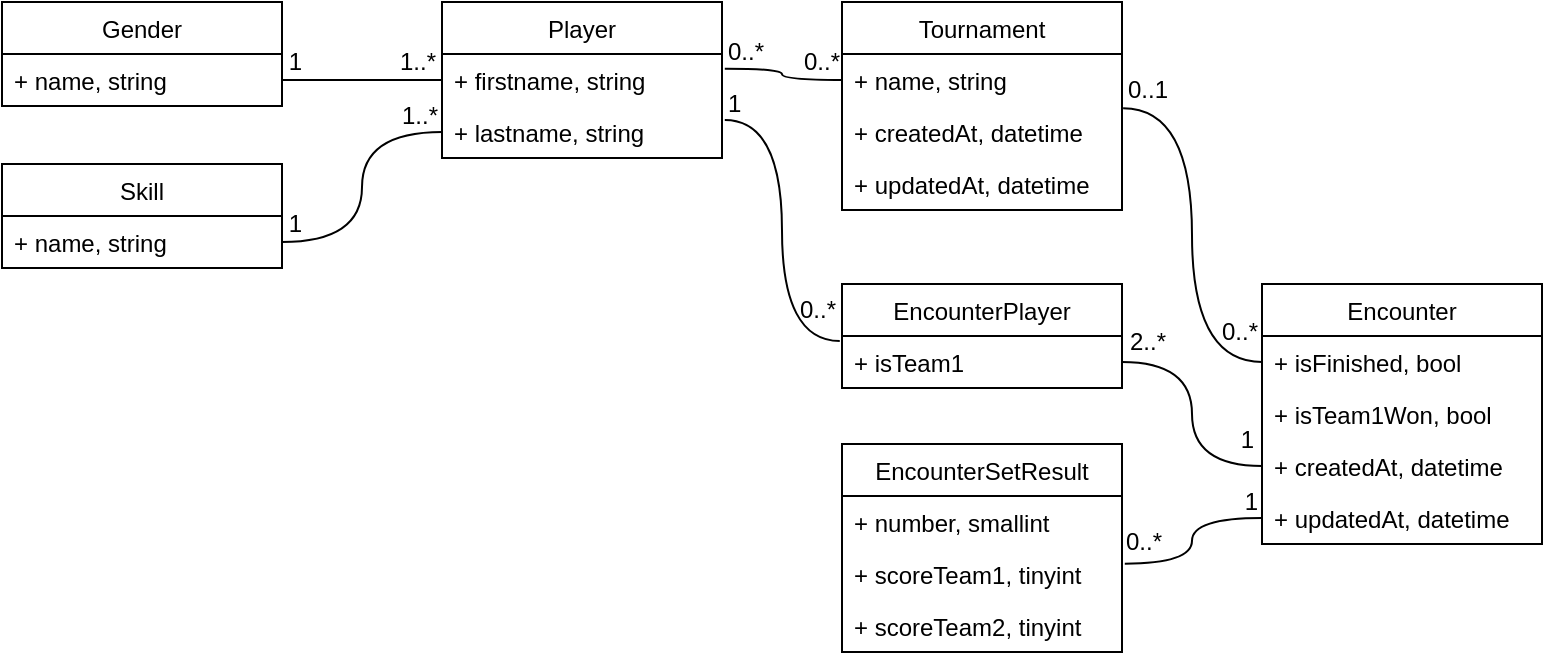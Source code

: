 <mxfile>
    <diagram id="oGp_z6QDTJdw86T1hbBg" name="Page-1">
        <mxGraphModel dx="1067" dy="531" grid="1" gridSize="10" guides="1" tooltips="1" connect="1" arrows="1" fold="1" page="1" pageScale="1" pageWidth="850" pageHeight="1100" math="0" shadow="0">
            <root>
                <mxCell id="0"/>
                <mxCell id="1" parent="0"/>
                <mxCell id="14" value="Player" style="swimlane;fontStyle=0;childLayout=stackLayout;horizontal=1;startSize=26;fillColor=none;horizontalStack=0;resizeParent=1;resizeParentMax=0;resizeLast=0;collapsible=1;marginBottom=0;" parent="1" vertex="1">
                    <mxGeometry x="261" y="29" width="140" height="78" as="geometry">
                        <mxRectangle x="100" y="150" width="70" height="30" as="alternateBounds"/>
                    </mxGeometry>
                </mxCell>
                <mxCell id="15" value="+ firstname, string" style="text;strokeColor=none;fillColor=none;align=left;verticalAlign=top;spacingLeft=4;spacingRight=4;overflow=hidden;rotatable=0;points=[[0,0.5],[1,0.5]];portConstraint=eastwest;" parent="14" vertex="1">
                    <mxGeometry y="26" width="140" height="26" as="geometry"/>
                </mxCell>
                <mxCell id="16" value="+ lastname, string" style="text;strokeColor=none;fillColor=none;align=left;verticalAlign=top;spacingLeft=4;spacingRight=4;overflow=hidden;rotatable=0;points=[[0,0.5],[1,0.5]];portConstraint=eastwest;" parent="14" vertex="1">
                    <mxGeometry y="52" width="140" height="26" as="geometry"/>
                </mxCell>
                <mxCell id="20" value="Encounter" style="swimlane;fontStyle=0;childLayout=stackLayout;horizontal=1;startSize=26;fillColor=none;horizontalStack=0;resizeParent=1;resizeParentMax=0;resizeLast=0;collapsible=1;marginBottom=0;" parent="1" vertex="1">
                    <mxGeometry x="671" y="170" width="140" height="130" as="geometry"/>
                </mxCell>
                <mxCell id="40" value="+ isFinished, bool" style="text;strokeColor=none;fillColor=none;align=left;verticalAlign=top;spacingLeft=4;spacingRight=4;overflow=hidden;rotatable=0;points=[[0,0.5],[1,0.5]];portConstraint=eastwest;" parent="20" vertex="1">
                    <mxGeometry y="26" width="140" height="26" as="geometry"/>
                </mxCell>
                <mxCell id="84" value="+ isTeam1Won, bool" style="text;strokeColor=none;fillColor=none;align=left;verticalAlign=top;spacingLeft=4;spacingRight=4;overflow=hidden;rotatable=0;points=[[0,0.5],[1,0.5]];portConstraint=eastwest;" parent="20" vertex="1">
                    <mxGeometry y="52" width="140" height="26" as="geometry"/>
                </mxCell>
                <mxCell id="30" value="+ createdAt, datetime" style="text;strokeColor=none;fillColor=none;align=left;verticalAlign=top;spacingLeft=4;spacingRight=4;overflow=hidden;rotatable=0;points=[[0,0.5],[1,0.5]];portConstraint=eastwest;" parent="20" vertex="1">
                    <mxGeometry y="78" width="140" height="26" as="geometry"/>
                </mxCell>
                <mxCell id="31" value="+ updatedAt, datetime" style="text;strokeColor=none;fillColor=none;align=left;verticalAlign=top;spacingLeft=4;spacingRight=4;overflow=hidden;rotatable=0;points=[[0,0.5],[1,0.5]];portConstraint=eastwest;" parent="20" vertex="1">
                    <mxGeometry y="104" width="140" height="26" as="geometry"/>
                </mxCell>
                <mxCell id="24" value="EncounterSetResult" style="swimlane;fontStyle=0;childLayout=stackLayout;horizontal=1;startSize=26;fillColor=none;horizontalStack=0;resizeParent=1;resizeParentMax=0;resizeLast=0;collapsible=1;marginBottom=0;" parent="1" vertex="1">
                    <mxGeometry x="461" y="250" width="140" height="104" as="geometry"/>
                </mxCell>
                <mxCell id="25" value="+ number, smallint" style="text;strokeColor=none;fillColor=none;align=left;verticalAlign=top;spacingLeft=4;spacingRight=4;overflow=hidden;rotatable=0;points=[[0,0.5],[1,0.5]];portConstraint=eastwest;" parent="24" vertex="1">
                    <mxGeometry y="26" width="140" height="26" as="geometry"/>
                </mxCell>
                <mxCell id="26" value="+ scoreTeam1, tinyint" style="text;strokeColor=none;fillColor=none;align=left;verticalAlign=top;spacingLeft=4;spacingRight=4;overflow=hidden;rotatable=0;points=[[0,0.5],[1,0.5]];portConstraint=eastwest;" parent="24" vertex="1">
                    <mxGeometry y="52" width="140" height="26" as="geometry"/>
                </mxCell>
                <mxCell id="27" value="+ scoreTeam2, tinyint" style="text;strokeColor=none;fillColor=none;align=left;verticalAlign=top;spacingLeft=4;spacingRight=4;overflow=hidden;rotatable=0;points=[[0,0.5],[1,0.5]];portConstraint=eastwest;" parent="24" vertex="1">
                    <mxGeometry y="78" width="140" height="26" as="geometry"/>
                </mxCell>
                <mxCell id="32" value="Tournament" style="swimlane;fontStyle=0;childLayout=stackLayout;horizontal=1;startSize=26;fillColor=none;horizontalStack=0;resizeParent=1;resizeParentMax=0;resizeLast=0;collapsible=1;marginBottom=0;" parent="1" vertex="1">
                    <mxGeometry x="461" y="29" width="140" height="104" as="geometry"/>
                </mxCell>
                <mxCell id="33" value="+ name, string" style="text;strokeColor=none;fillColor=none;align=left;verticalAlign=top;spacingLeft=4;spacingRight=4;overflow=hidden;rotatable=0;points=[[0,0.5],[1,0.5]];portConstraint=eastwest;" parent="32" vertex="1">
                    <mxGeometry y="26" width="140" height="26" as="geometry"/>
                </mxCell>
                <mxCell id="35" value="+ createdAt, datetime" style="text;strokeColor=none;fillColor=none;align=left;verticalAlign=top;spacingLeft=4;spacingRight=4;overflow=hidden;rotatable=0;points=[[0,0.5],[1,0.5]];portConstraint=eastwest;" parent="32" vertex="1">
                    <mxGeometry y="52" width="140" height="26" as="geometry"/>
                </mxCell>
                <mxCell id="38" value="+ updatedAt, datetime" style="text;strokeColor=none;fillColor=none;align=left;verticalAlign=top;spacingLeft=4;spacingRight=4;overflow=hidden;rotatable=0;points=[[0,0.5],[1,0.5]];portConstraint=eastwest;" parent="32" vertex="1">
                    <mxGeometry y="78" width="140" height="26" as="geometry"/>
                </mxCell>
                <mxCell id="43" value="EncounterPlayer" style="swimlane;fontStyle=0;childLayout=stackLayout;horizontal=1;startSize=26;fillColor=none;horizontalStack=0;resizeParent=1;resizeParentMax=0;resizeLast=0;collapsible=1;marginBottom=0;" parent="1" vertex="1">
                    <mxGeometry x="461" y="170" width="140" height="52" as="geometry"/>
                </mxCell>
                <mxCell id="44" value="+ isTeam1" style="text;strokeColor=none;fillColor=none;align=left;verticalAlign=top;spacingLeft=4;spacingRight=4;overflow=hidden;rotatable=0;points=[[0,0.5],[1,0.5]];portConstraint=eastwest;" parent="43" vertex="1">
                    <mxGeometry y="26" width="140" height="26" as="geometry"/>
                </mxCell>
                <mxCell id="61" value="" style="endArrow=none;html=1;rounded=0;align=center;verticalAlign=top;endFill=0;labelBackgroundColor=none;exitX=0;exitY=0.5;exitDx=0;exitDy=0;edgeStyle=orthogonalEdgeStyle;curved=1;" parent="1" source="16" target="86" edge="1">
                    <mxGeometry relative="1" as="geometry">
                        <mxPoint x="331" y="10.0" as="sourcePoint"/>
                        <mxPoint x="211.6" y="197.36" as="targetPoint"/>
                    </mxGeometry>
                </mxCell>
                <mxCell id="62" value="1..*" style="resizable=0;html=1;align=left;verticalAlign=top;labelBackgroundColor=none;" parent="61" connectable="0" vertex="1">
                    <mxGeometry x="-1" relative="1" as="geometry">
                        <mxPoint x="-22" y="-22" as="offset"/>
                    </mxGeometry>
                </mxCell>
                <mxCell id="63" value="1" style="resizable=0;html=1;align=right;verticalAlign=top;labelBackgroundColor=none;" parent="61" connectable="0" vertex="1">
                    <mxGeometry x="1" relative="1" as="geometry">
                        <mxPoint x="10" y="-23" as="offset"/>
                    </mxGeometry>
                </mxCell>
                <mxCell id="64" value="" style="endArrow=none;html=1;rounded=0;align=center;verticalAlign=top;endFill=0;labelBackgroundColor=none;exitX=0;exitY=0.5;exitDx=0;exitDy=0;edgeStyle=orthogonalEdgeStyle;curved=1;" parent="1" source="15" target="89" edge="1">
                    <mxGeometry relative="1" as="geometry">
                        <mxPoint x="361.84" y="54.586" as="sourcePoint"/>
                        <mxPoint x="213.2" y="95.7" as="targetPoint"/>
                    </mxGeometry>
                </mxCell>
                <mxCell id="65" value="1..*" style="resizable=0;html=1;align=left;verticalAlign=top;labelBackgroundColor=none;" parent="64" connectable="0" vertex="1">
                    <mxGeometry x="-1" relative="1" as="geometry">
                        <mxPoint x="-23" y="-23" as="offset"/>
                    </mxGeometry>
                </mxCell>
                <mxCell id="66" value="1" style="resizable=0;html=1;align=right;verticalAlign=top;labelBackgroundColor=none;" parent="64" connectable="0" vertex="1">
                    <mxGeometry x="1" relative="1" as="geometry">
                        <mxPoint x="10" y="-23" as="offset"/>
                    </mxGeometry>
                </mxCell>
                <mxCell id="67" value="" style="endArrow=none;html=1;rounded=0;align=center;verticalAlign=top;endFill=0;labelBackgroundColor=none;exitX=1.01;exitY=0.282;exitDx=0;exitDy=0;exitPerimeter=0;entryX=0;entryY=0.5;entryDx=0;entryDy=0;edgeStyle=orthogonalEdgeStyle;curved=1;" parent="1" source="15" target="33" edge="1">
                    <mxGeometry relative="1" as="geometry">
                        <mxPoint x="431" y="69.5" as="sourcePoint"/>
                        <mxPoint x="501" y="69" as="targetPoint"/>
                    </mxGeometry>
                </mxCell>
                <mxCell id="68" value="0..*" style="resizable=0;html=1;align=left;verticalAlign=top;labelBackgroundColor=none;" parent="67" connectable="0" vertex="1">
                    <mxGeometry x="-1" relative="1" as="geometry">
                        <mxPoint y="-22" as="offset"/>
                    </mxGeometry>
                </mxCell>
                <mxCell id="69" value="0..*" style="resizable=0;html=1;align=right;verticalAlign=top;labelBackgroundColor=none;" parent="67" connectable="0" vertex="1">
                    <mxGeometry x="1" relative="1" as="geometry">
                        <mxPoint x="-1" y="-23" as="offset"/>
                    </mxGeometry>
                </mxCell>
                <mxCell id="70" value="" style="endArrow=none;html=1;rounded=0;align=center;verticalAlign=top;endFill=0;labelBackgroundColor=none;exitX=1.01;exitY=0.269;exitDx=0;exitDy=0;exitPerimeter=0;entryX=-0.008;entryY=0.096;entryDx=0;entryDy=0;entryPerimeter=0;edgeStyle=orthogonalEdgeStyle;curved=1;" parent="1" source="16" target="44" edge="1">
                    <mxGeometry relative="1" as="geometry">
                        <mxPoint x="354.0" y="129.846" as="sourcePoint"/>
                        <mxPoint x="161" y="234.164" as="targetPoint"/>
                    </mxGeometry>
                </mxCell>
                <mxCell id="71" value="1" style="resizable=0;html=1;align=left;verticalAlign=top;labelBackgroundColor=none;" parent="70" connectable="0" vertex="1">
                    <mxGeometry x="-1" relative="1" as="geometry">
                        <mxPoint y="-22" as="offset"/>
                    </mxGeometry>
                </mxCell>
                <mxCell id="72" value="0..*" style="resizable=0;html=1;align=right;verticalAlign=top;labelBackgroundColor=none;" parent="70" connectable="0" vertex="1">
                    <mxGeometry x="1" relative="1" as="geometry">
                        <mxPoint x="-1" y="-29" as="offset"/>
                    </mxGeometry>
                </mxCell>
                <mxCell id="74" value="" style="endArrow=none;html=1;rounded=0;align=center;verticalAlign=top;endFill=0;labelBackgroundColor=none;exitX=1;exitY=0.5;exitDx=0;exitDy=0;entryX=0;entryY=0.5;entryDx=0;entryDy=0;edgeStyle=orthogonalEdgeStyle;curved=1;" parent="1" source="44" target="30" edge="1">
                    <mxGeometry relative="1" as="geometry">
                        <mxPoint x="511" y="272" as="sourcePoint"/>
                        <mxPoint x="431" y="237.5" as="targetPoint"/>
                    </mxGeometry>
                </mxCell>
                <mxCell id="75" value="2..*" style="resizable=0;html=1;align=left;verticalAlign=top;labelBackgroundColor=none;" parent="74" connectable="0" vertex="1">
                    <mxGeometry x="-1" relative="1" as="geometry">
                        <mxPoint x="2" y="-24" as="offset"/>
                    </mxGeometry>
                </mxCell>
                <mxCell id="76" value="1" style="resizable=0;html=1;align=right;verticalAlign=top;labelBackgroundColor=none;" parent="74" connectable="0" vertex="1">
                    <mxGeometry x="1" relative="1" as="geometry">
                        <mxPoint x="-4" y="-27" as="offset"/>
                    </mxGeometry>
                </mxCell>
                <mxCell id="77" value="" style="endArrow=none;html=1;rounded=0;align=center;verticalAlign=top;endFill=0;labelBackgroundColor=none;entryX=0;entryY=0.5;entryDx=0;entryDy=0;exitX=1.01;exitY=0.301;exitDx=0;exitDy=0;exitPerimeter=0;edgeStyle=orthogonalEdgeStyle;curved=1;" parent="1" source="26" target="31" edge="1">
                    <mxGeometry relative="1" as="geometry">
                        <mxPoint x="501" y="360" as="sourcePoint"/>
                        <mxPoint x="719.6" y="395.01" as="targetPoint"/>
                    </mxGeometry>
                </mxCell>
                <mxCell id="78" value="0..*" style="resizable=0;html=1;align=left;verticalAlign=top;labelBackgroundColor=none;" parent="77" connectable="0" vertex="1">
                    <mxGeometry x="-1" relative="1" as="geometry">
                        <mxPoint x="-1" y="-25" as="offset"/>
                    </mxGeometry>
                </mxCell>
                <mxCell id="79" value="1" style="resizable=0;html=1;align=right;verticalAlign=top;labelBackgroundColor=none;" parent="77" connectable="0" vertex="1">
                    <mxGeometry x="1" relative="1" as="geometry">
                        <mxPoint x="-2" y="-22" as="offset"/>
                    </mxGeometry>
                </mxCell>
                <mxCell id="81" value="" style="endArrow=none;html=1;rounded=0;align=center;verticalAlign=top;endFill=0;labelBackgroundColor=none;exitX=1.004;exitY=0.045;exitDx=0;exitDy=0;exitPerimeter=0;entryX=0;entryY=0.5;entryDx=0;entryDy=0;edgeStyle=orthogonalEdgeStyle;curved=1;" parent="1" source="35" target="40" edge="1">
                    <mxGeometry relative="1" as="geometry">
                        <mxPoint x="151.0" y="272.004" as="sourcePoint"/>
                        <mxPoint x="309.6" y="353.01" as="targetPoint"/>
                    </mxGeometry>
                </mxCell>
                <mxCell id="82" value="0..1" style="resizable=0;html=1;align=left;verticalAlign=top;labelBackgroundColor=none;" parent="81" connectable="0" vertex="1">
                    <mxGeometry x="-1" relative="1" as="geometry">
                        <mxPoint y="-23" as="offset"/>
                    </mxGeometry>
                </mxCell>
                <mxCell id="83" value="0..*" style="resizable=0;html=1;align=right;verticalAlign=top;labelBackgroundColor=none;" parent="81" connectable="0" vertex="1">
                    <mxGeometry x="1" relative="1" as="geometry">
                        <mxPoint x="-1" y="-29" as="offset"/>
                    </mxGeometry>
                </mxCell>
                <mxCell id="85" value="Skill" style="swimlane;fontStyle=0;childLayout=stackLayout;horizontal=1;startSize=26;fillColor=none;horizontalStack=0;resizeParent=1;resizeParentMax=0;resizeLast=0;collapsible=1;marginBottom=0;" parent="1" vertex="1">
                    <mxGeometry x="41" y="110" width="140" height="52" as="geometry">
                        <mxRectangle x="100" y="150" width="70" height="30" as="alternateBounds"/>
                    </mxGeometry>
                </mxCell>
                <mxCell id="86" value="+ name, string" style="text;strokeColor=none;fillColor=none;align=left;verticalAlign=top;spacingLeft=4;spacingRight=4;overflow=hidden;rotatable=0;points=[[0,0.5],[1,0.5]];portConstraint=eastwest;" parent="85" vertex="1">
                    <mxGeometry y="26" width="140" height="26" as="geometry"/>
                </mxCell>
                <mxCell id="88" value="Gender" style="swimlane;fontStyle=0;childLayout=stackLayout;horizontal=1;startSize=26;fillColor=none;horizontalStack=0;resizeParent=1;resizeParentMax=0;resizeLast=0;collapsible=1;marginBottom=0;" parent="1" vertex="1">
                    <mxGeometry x="41" y="29" width="140" height="52" as="geometry">
                        <mxRectangle x="100" y="150" width="70" height="30" as="alternateBounds"/>
                    </mxGeometry>
                </mxCell>
                <mxCell id="89" value="+ name, string" style="text;strokeColor=none;fillColor=none;align=left;verticalAlign=top;spacingLeft=4;spacingRight=4;overflow=hidden;rotatable=0;points=[[0,0.5],[1,0.5]];portConstraint=eastwest;" parent="88" vertex="1">
                    <mxGeometry y="26" width="140" height="26" as="geometry"/>
                </mxCell>
            </root>
        </mxGraphModel>
    </diagram>
</mxfile>